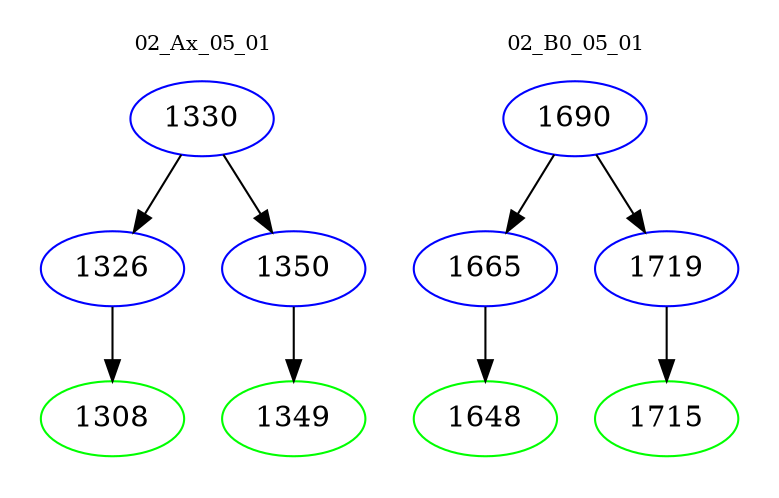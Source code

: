 digraph{
subgraph cluster_0 {
color = white
label = "02_Ax_05_01";
fontsize=10;
T0_1330 [label="1330", color="blue"]
T0_1330 -> T0_1326 [color="black"]
T0_1326 [label="1326", color="blue"]
T0_1326 -> T0_1308 [color="black"]
T0_1308 [label="1308", color="green"]
T0_1330 -> T0_1350 [color="black"]
T0_1350 [label="1350", color="blue"]
T0_1350 -> T0_1349 [color="black"]
T0_1349 [label="1349", color="green"]
}
subgraph cluster_1 {
color = white
label = "02_B0_05_01";
fontsize=10;
T1_1690 [label="1690", color="blue"]
T1_1690 -> T1_1665 [color="black"]
T1_1665 [label="1665", color="blue"]
T1_1665 -> T1_1648 [color="black"]
T1_1648 [label="1648", color="green"]
T1_1690 -> T1_1719 [color="black"]
T1_1719 [label="1719", color="blue"]
T1_1719 -> T1_1715 [color="black"]
T1_1715 [label="1715", color="green"]
}
}
